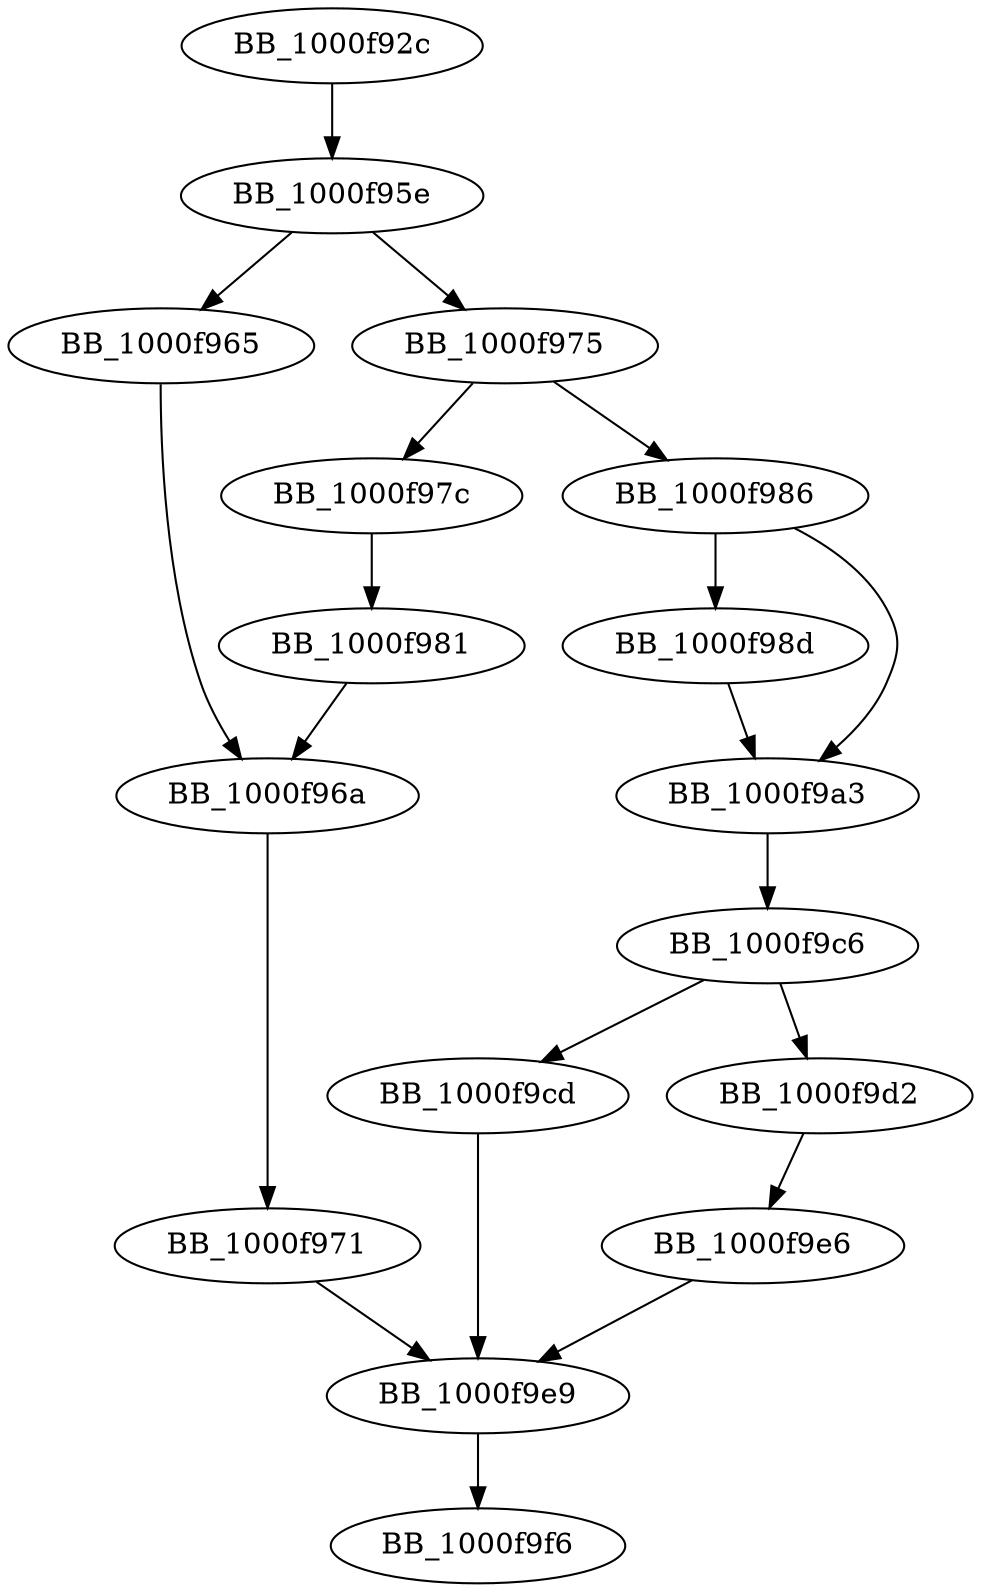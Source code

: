 DiGraph __cftoe_l{
BB_1000f92c->BB_1000f95e
BB_1000f95e->BB_1000f965
BB_1000f95e->BB_1000f975
BB_1000f965->BB_1000f96a
BB_1000f96a->BB_1000f971
BB_1000f971->BB_1000f9e9
BB_1000f975->BB_1000f97c
BB_1000f975->BB_1000f986
BB_1000f97c->BB_1000f981
BB_1000f981->BB_1000f96a
BB_1000f986->BB_1000f98d
BB_1000f986->BB_1000f9a3
BB_1000f98d->BB_1000f9a3
BB_1000f9a3->BB_1000f9c6
BB_1000f9c6->BB_1000f9cd
BB_1000f9c6->BB_1000f9d2
BB_1000f9cd->BB_1000f9e9
BB_1000f9d2->BB_1000f9e6
BB_1000f9e6->BB_1000f9e9
BB_1000f9e9->BB_1000f9f6
}
